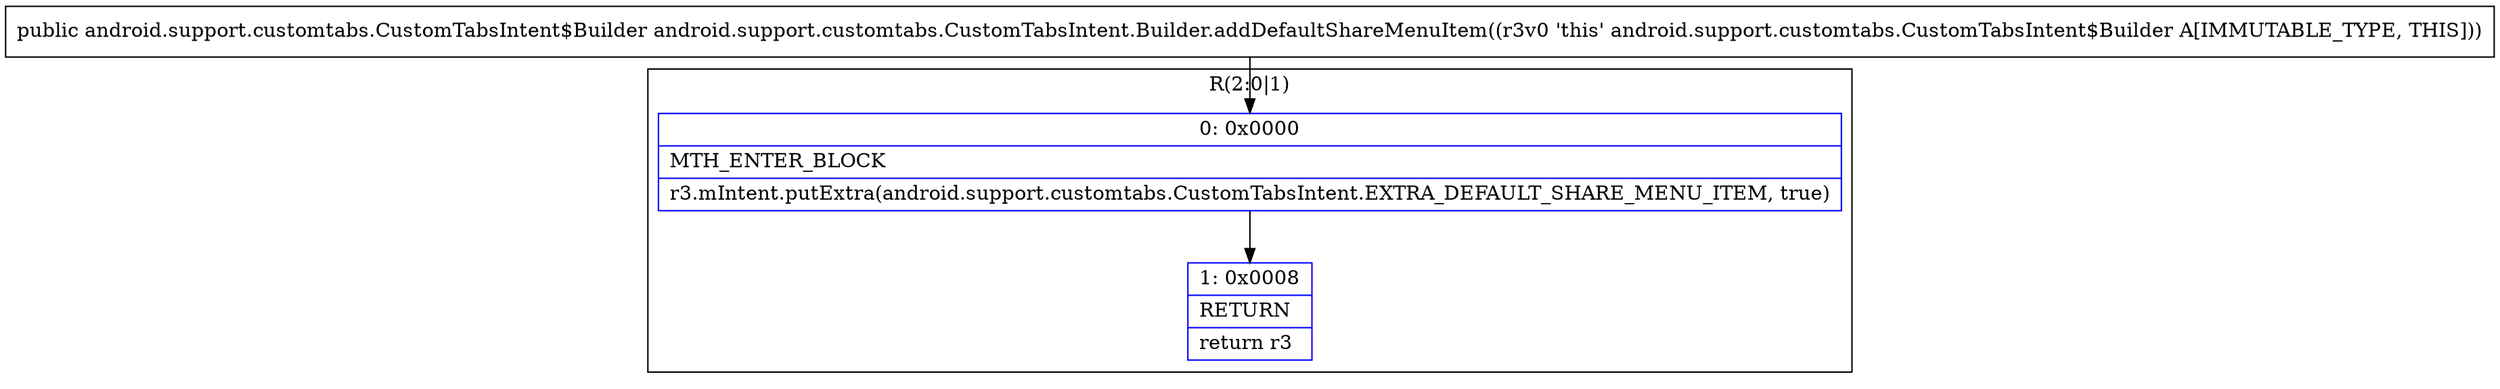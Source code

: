 digraph "CFG forandroid.support.customtabs.CustomTabsIntent.Builder.addDefaultShareMenuItem()Landroid\/support\/customtabs\/CustomTabsIntent$Builder;" {
subgraph cluster_Region_473873370 {
label = "R(2:0|1)";
node [shape=record,color=blue];
Node_0 [shape=record,label="{0\:\ 0x0000|MTH_ENTER_BLOCK\l|r3.mIntent.putExtra(android.support.customtabs.CustomTabsIntent.EXTRA_DEFAULT_SHARE_MENU_ITEM, true)\l}"];
Node_1 [shape=record,label="{1\:\ 0x0008|RETURN\l|return r3\l}"];
}
MethodNode[shape=record,label="{public android.support.customtabs.CustomTabsIntent$Builder android.support.customtabs.CustomTabsIntent.Builder.addDefaultShareMenuItem((r3v0 'this' android.support.customtabs.CustomTabsIntent$Builder A[IMMUTABLE_TYPE, THIS])) }"];
MethodNode -> Node_0;
Node_0 -> Node_1;
}

